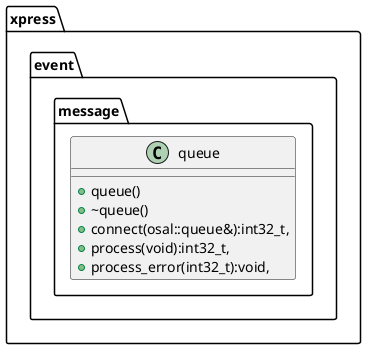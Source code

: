 @startuml

package xpress{
    package event{
        package message{
            class queue{
                +queue()
                    +~queue()
                    +connect(osal::queue&):int32_t,
                    +process(void):int32_t,
                    +process_error(int32_t):void,
            }
        }
    }
}

@enduml
